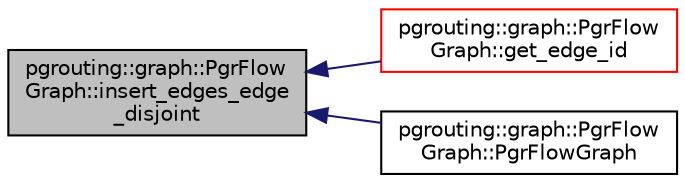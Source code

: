digraph "pgrouting::graph::PgrFlowGraph::insert_edges_edge_disjoint"
{
  edge [fontname="Helvetica",fontsize="10",labelfontname="Helvetica",labelfontsize="10"];
  node [fontname="Helvetica",fontsize="10",shape=record];
  rankdir="LR";
  Node181 [label="pgrouting::graph::PgrFlow\lGraph::insert_edges_edge\l_disjoint",height=0.2,width=0.4,color="black", fillcolor="grey75", style="filled", fontcolor="black"];
  Node181 -> Node182 [dir="back",color="midnightblue",fontsize="10",style="solid",fontname="Helvetica"];
  Node182 [label="pgrouting::graph::PgrFlow\lGraph::get_edge_id",height=0.2,width=0.4,color="red", fillcolor="white", style="filled",URL="$classpgrouting_1_1graph_1_1PgrFlowGraph.html#aff7d463252549ae976475eaef6986bbb"];
  Node181 -> Node193 [dir="back",color="midnightblue",fontsize="10",style="solid",fontname="Helvetica"];
  Node193 [label="pgrouting::graph::PgrFlow\lGraph::PgrFlowGraph",height=0.2,width=0.4,color="black", fillcolor="white", style="filled",URL="$classpgrouting_1_1graph_1_1PgrFlowGraph.html#a0cb24639eb6f09a8721103dd720370d1"];
}

